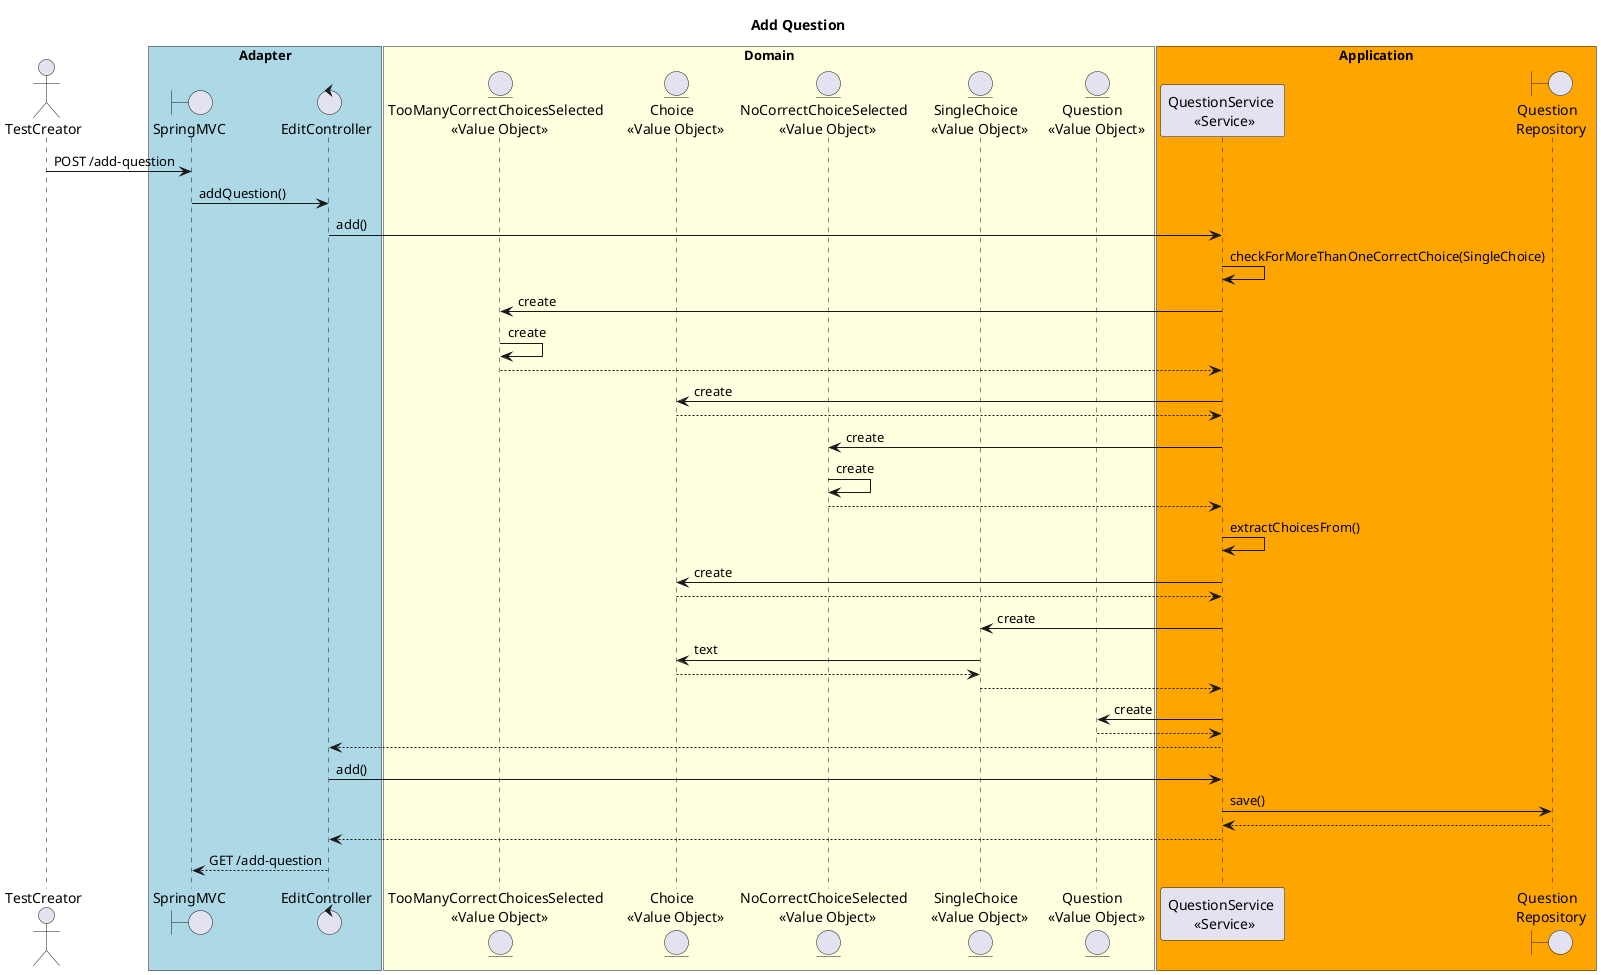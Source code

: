 @startuml
title Add Question

actor       TestCreator as creator
box "Adapter" #lightblue
boundary    SpringMVC   as mvc
control     EditController  as ctrl
end box
box "Domain" #lightyellow
entity "TooManyCorrectChoicesSelected \n <<Value Object>>" as tooMany
entity "Choice \n <<Value Object>>" as choice
entity "NoCorrectChoiceSelected \n <<Value Object>>" as noCorrect
entity "SingleChoice \n <<Value Object>>" as singleChoice
entity "Question \n <<Value Object>>" as question
end box
box "Application" #orange
participant "QuestionService \n <<Service>>" as service
boundary "Question \n Repository" as repo
end box

creator -> mvc : POST /add-question
mvc -> ctrl : addQuestion()
ctrl -> service : add()
service -> service : checkForMoreThanOneCorrectChoice(SingleChoice)
service -> tooMany : create
tooMany -> tooMany : create
service <-- tooMany
service -> choice : create
service <-- choice
service -> noCorrect : create
noCorrect -> noCorrect : create
service <-- noCorrect
service -> service : extractChoicesFrom()
service -> choice : create
service <-- choice
service -> singleChoice : create
singleChoice -> choice : text
singleChoice <-- choice
service <-- singleChoice
service -> question : create
service <-- question
ctrl <-- service
ctrl -> service : add()
service -> repo : save()
service <-- repo
ctrl <-- service
mvc <-- ctrl : GET /add-question
@enduml